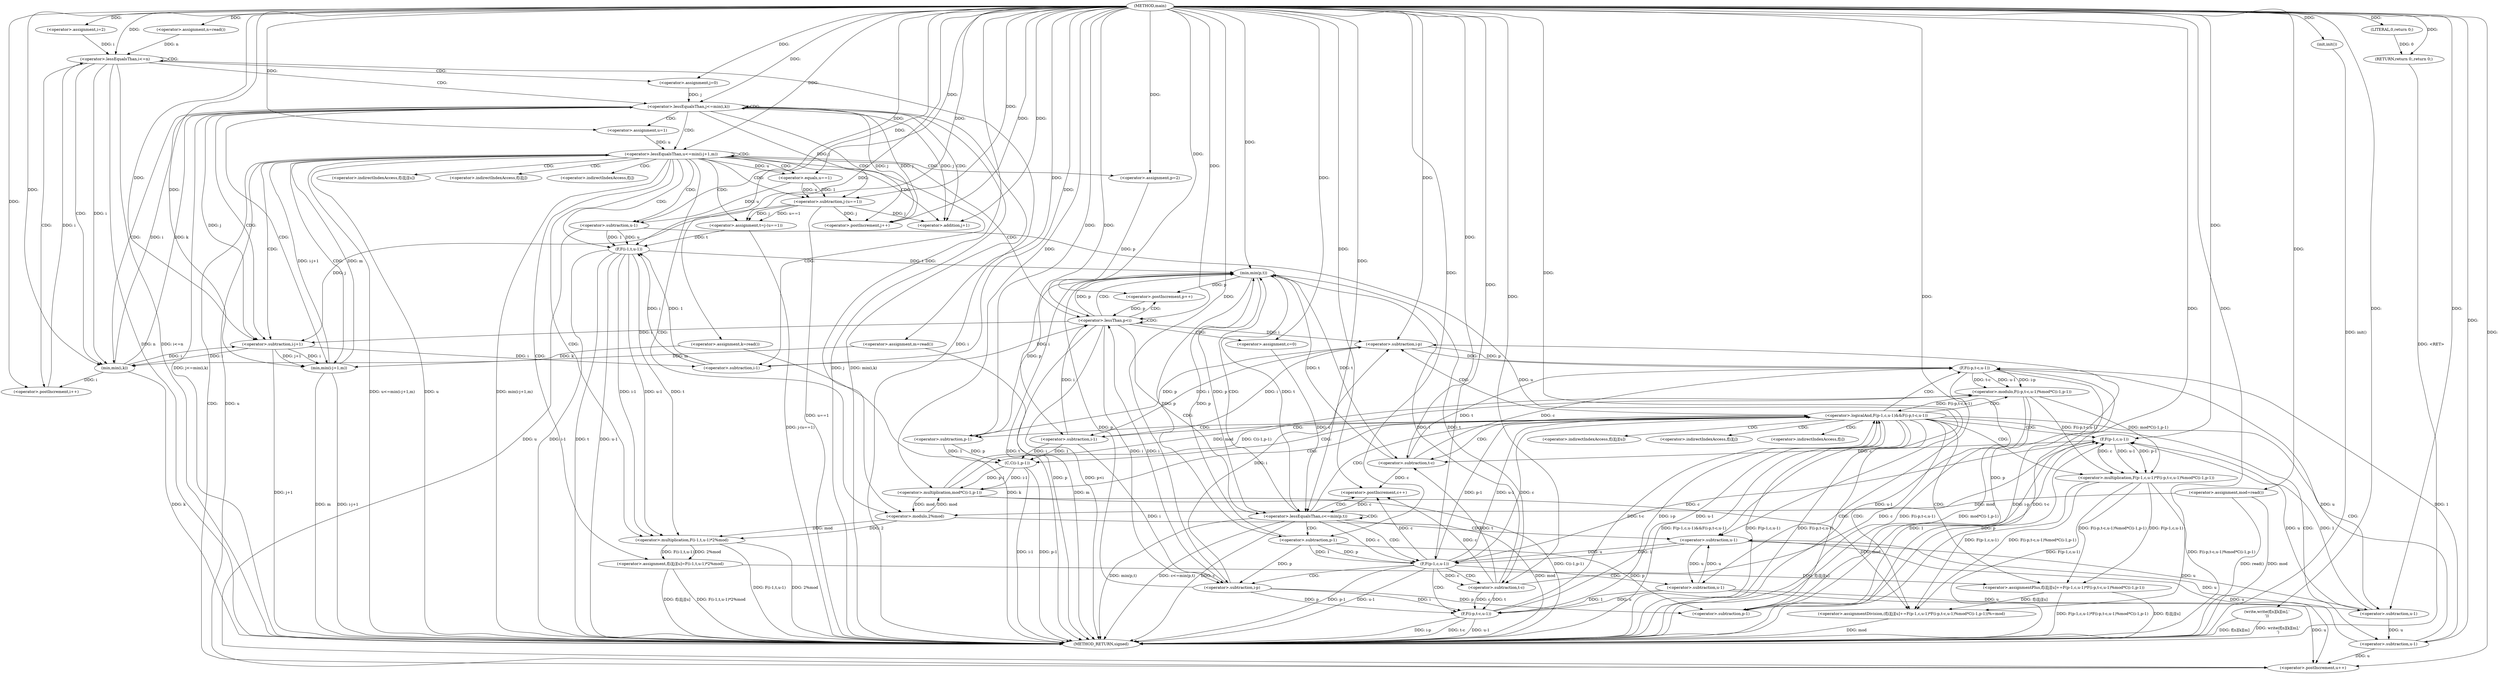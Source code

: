 digraph "main" {  
"1000408" [label = "(METHOD,main)" ]
"1000582" [label = "(METHOD_RETURN,signed)" ]
"1000410" [label = "(<operator>.assignment,n=read())" ]
"1000413" [label = "(<operator>.assignment,m=read())" ]
"1000416" [label = "(<operator>.assignment,k=read())" ]
"1000419" [label = "(<operator>.assignment,mod=read())" ]
"1000422" [label = "(init,init())" ]
"1000571" [label = "(write,write(f[n][k][m],'\n'))" ]
"1000580" [label = "(RETURN,return 0;,return 0;)" ]
"1000425" [label = "(<operator>.assignment,i=2)" ]
"1000428" [label = "(<operator>.lessEqualsThan,i<=n)" ]
"1000431" [label = "(<operator>.postIncrement,i++)" ]
"1000581" [label = "(LITERAL,0,return 0;)" ]
"1000435" [label = "(<operator>.assignment,j=0)" ]
"1000438" [label = "(<operator>.lessEqualsThan,j<=min(i,k))" ]
"1000443" [label = "(<operator>.postIncrement,j++)" ]
"1000447" [label = "(<operator>.assignment,u=1)" ]
"1000450" [label = "(<operator>.lessEqualsThan,u<=min(i-j+1,m))" ]
"1000459" [label = "(<operator>.postIncrement,u++)" ]
"1000440" [label = "(min,min(i,k))" ]
"1000463" [label = "(<operator>.assignment,t=j-(u==1))" ]
"1000470" [label = "(<operator>.assignment,f[i][j][u]=F(i-1,t,u-1)*2%mod)" ]
"1000452" [label = "(min,min(i-j+1,m))" ]
"1000492" [label = "(<operator>.assignment,p=2)" ]
"1000495" [label = "(<operator>.lessThan,p<i)" ]
"1000498" [label = "(<operator>.postIncrement,p++)" ]
"1000453" [label = "(<operator>.subtraction,i-j+1)" ]
"1000465" [label = "(<operator>.subtraction,j-(u==1))" ]
"1000478" [label = "(<operator>.multiplication,F(i-1,t,u-1)*2%mod)" ]
"1000502" [label = "(<operator>.assignment,c=0)" ]
"1000505" [label = "(<operator>.lessEqualsThan,c<=min(p,t))" ]
"1000510" [label = "(<operator>.postIncrement,c++)" ]
"1000455" [label = "(<operator>.addition,j+1)" ]
"1000467" [label = "(<operator>.equals,u==1)" ]
"1000479" [label = "(F,F(i-1,t,u-1))" ]
"1000487" [label = "(<operator>.modulo,2%mod)" ]
"1000513" [label = "(<operator>.logicalAnd,F(p-1,c,u-1)&&F(i-p,t-c,u-1))" ]
"1000532" [label = "(<operator>.assignmentDivision,(f[i][j][u]+=F(p-1,c,u-1)*F(i-p,t-c,u-1)%mod*C(i-1,p-1))%=mod)" ]
"1000480" [label = "(<operator>.subtraction,i-1)" ]
"1000484" [label = "(<operator>.subtraction,u-1)" ]
"1000507" [label = "(min,min(p,t))" ]
"1000514" [label = "(F,F(p-1,c,u-1))" ]
"1000522" [label = "(F,F(i-p,t-c,u-1))" ]
"1000533" [label = "(<operator>.assignmentPlus,f[i][j][u]+=F(p-1,c,u-1)*F(i-p,t-c,u-1)%mod*C(i-1,p-1))" ]
"1000515" [label = "(<operator>.subtraction,p-1)" ]
"1000519" [label = "(<operator>.subtraction,u-1)" ]
"1000523" [label = "(<operator>.subtraction,i-p)" ]
"1000526" [label = "(<operator>.subtraction,t-c)" ]
"1000529" [label = "(<operator>.subtraction,u-1)" ]
"1000541" [label = "(<operator>.multiplication,F(p-1,c,u-1)*F(i-p,t-c,u-1)%mod*C(i-1,p-1))" ]
"1000542" [label = "(F,F(p-1,c,u-1))" ]
"1000550" [label = "(<operator>.modulo,F(i-p,t-c,u-1)%mod*C(i-1,p-1))" ]
"1000543" [label = "(<operator>.subtraction,p-1)" ]
"1000547" [label = "(<operator>.subtraction,u-1)" ]
"1000551" [label = "(F,F(i-p,t-c,u-1))" ]
"1000561" [label = "(<operator>.multiplication,mod*C(i-1,p-1))" ]
"1000552" [label = "(<operator>.subtraction,i-p)" ]
"1000555" [label = "(<operator>.subtraction,t-c)" ]
"1000558" [label = "(<operator>.subtraction,u-1)" ]
"1000563" [label = "(C,C(i-1,p-1))" ]
"1000564" [label = "(<operator>.subtraction,i-1)" ]
"1000567" [label = "(<operator>.subtraction,p-1)" ]
"1000471" [label = "(<operator>.indirectIndexAccess,f[i][j][u])" ]
"1000472" [label = "(<operator>.indirectIndexAccess,f[i][j])" ]
"1000473" [label = "(<operator>.indirectIndexAccess,f[i])" ]
"1000534" [label = "(<operator>.indirectIndexAccess,f[i][j][u])" ]
"1000535" [label = "(<operator>.indirectIndexAccess,f[i][j])" ]
"1000536" [label = "(<operator>.indirectIndexAccess,f[i])" ]
  "1000580" -> "1000582"  [ label = "DDG: <RET>"] 
  "1000413" -> "1000582"  [ label = "DDG: m"] 
  "1000416" -> "1000582"  [ label = "DDG: k"] 
  "1000419" -> "1000582"  [ label = "DDG: mod"] 
  "1000419" -> "1000582"  [ label = "DDG: read()"] 
  "1000422" -> "1000582"  [ label = "DDG: init()"] 
  "1000428" -> "1000582"  [ label = "DDG: i"] 
  "1000428" -> "1000582"  [ label = "DDG: n"] 
  "1000428" -> "1000582"  [ label = "DDG: i<=n"] 
  "1000571" -> "1000582"  [ label = "DDG: f[n][k][m]"] 
  "1000571" -> "1000582"  [ label = "DDG: write(f[n][k][m],'\n')"] 
  "1000438" -> "1000582"  [ label = "DDG: j"] 
  "1000440" -> "1000582"  [ label = "DDG: k"] 
  "1000438" -> "1000582"  [ label = "DDG: min(i,k)"] 
  "1000438" -> "1000582"  [ label = "DDG: j<=min(i,k)"] 
  "1000450" -> "1000582"  [ label = "DDG: u"] 
  "1000453" -> "1000582"  [ label = "DDG: j+1"] 
  "1000452" -> "1000582"  [ label = "DDG: i-j+1"] 
  "1000452" -> "1000582"  [ label = "DDG: m"] 
  "1000450" -> "1000582"  [ label = "DDG: min(i-j+1,m)"] 
  "1000450" -> "1000582"  [ label = "DDG: u<=min(i-j+1,m)"] 
  "1000465" -> "1000582"  [ label = "DDG: u==1"] 
  "1000463" -> "1000582"  [ label = "DDG: j-(u==1)"] 
  "1000470" -> "1000582"  [ label = "DDG: f[i][j][u]"] 
  "1000479" -> "1000582"  [ label = "DDG: i-1"] 
  "1000479" -> "1000582"  [ label = "DDG: t"] 
  "1000479" -> "1000582"  [ label = "DDG: u-1"] 
  "1000478" -> "1000582"  [ label = "DDG: F(i-1,t,u-1)"] 
  "1000487" -> "1000582"  [ label = "DDG: mod"] 
  "1000478" -> "1000582"  [ label = "DDG: 2%mod"] 
  "1000470" -> "1000582"  [ label = "DDG: F(i-1,t,u-1)*2%mod"] 
  "1000495" -> "1000582"  [ label = "DDG: p"] 
  "1000495" -> "1000582"  [ label = "DDG: p<i"] 
  "1000505" -> "1000582"  [ label = "DDG: c"] 
  "1000507" -> "1000582"  [ label = "DDG: t"] 
  "1000505" -> "1000582"  [ label = "DDG: min(p,t)"] 
  "1000505" -> "1000582"  [ label = "DDG: c<=min(p,t)"] 
  "1000514" -> "1000582"  [ label = "DDG: p-1"] 
  "1000514" -> "1000582"  [ label = "DDG: u-1"] 
  "1000513" -> "1000582"  [ label = "DDG: F(p-1,c,u-1)"] 
  "1000522" -> "1000582"  [ label = "DDG: i-p"] 
  "1000522" -> "1000582"  [ label = "DDG: t-c"] 
  "1000522" -> "1000582"  [ label = "DDG: u-1"] 
  "1000513" -> "1000582"  [ label = "DDG: F(i-p,t-c,u-1)"] 
  "1000513" -> "1000582"  [ label = "DDG: F(p-1,c,u-1)&&F(i-p,t-c,u-1)"] 
  "1000533" -> "1000582"  [ label = "DDG: f[i][j][u]"] 
  "1000541" -> "1000582"  [ label = "DDG: F(p-1,c,u-1)"] 
  "1000551" -> "1000582"  [ label = "DDG: i-p"] 
  "1000551" -> "1000582"  [ label = "DDG: t-c"] 
  "1000551" -> "1000582"  [ label = "DDG: u-1"] 
  "1000550" -> "1000582"  [ label = "DDG: F(i-p,t-c,u-1)"] 
  "1000563" -> "1000582"  [ label = "DDG: i-1"] 
  "1000563" -> "1000582"  [ label = "DDG: p-1"] 
  "1000561" -> "1000582"  [ label = "DDG: C(i-1,p-1)"] 
  "1000550" -> "1000582"  [ label = "DDG: mod*C(i-1,p-1)"] 
  "1000541" -> "1000582"  [ label = "DDG: F(i-p,t-c,u-1)%mod*C(i-1,p-1)"] 
  "1000533" -> "1000582"  [ label = "DDG: F(p-1,c,u-1)*F(i-p,t-c,u-1)%mod*C(i-1,p-1)"] 
  "1000532" -> "1000582"  [ label = "DDG: mod"] 
  "1000408" -> "1000410"  [ label = "DDG: "] 
  "1000408" -> "1000413"  [ label = "DDG: "] 
  "1000408" -> "1000416"  [ label = "DDG: "] 
  "1000408" -> "1000419"  [ label = "DDG: "] 
  "1000408" -> "1000422"  [ label = "DDG: "] 
  "1000581" -> "1000580"  [ label = "DDG: 0"] 
  "1000408" -> "1000580"  [ label = "DDG: "] 
  "1000408" -> "1000425"  [ label = "DDG: "] 
  "1000408" -> "1000571"  [ label = "DDG: "] 
  "1000408" -> "1000581"  [ label = "DDG: "] 
  "1000425" -> "1000428"  [ label = "DDG: i"] 
  "1000431" -> "1000428"  [ label = "DDG: i"] 
  "1000408" -> "1000428"  [ label = "DDG: "] 
  "1000410" -> "1000428"  [ label = "DDG: n"] 
  "1000440" -> "1000431"  [ label = "DDG: i"] 
  "1000408" -> "1000431"  [ label = "DDG: "] 
  "1000408" -> "1000435"  [ label = "DDG: "] 
  "1000435" -> "1000438"  [ label = "DDG: j"] 
  "1000443" -> "1000438"  [ label = "DDG: j"] 
  "1000408" -> "1000438"  [ label = "DDG: "] 
  "1000440" -> "1000438"  [ label = "DDG: k"] 
  "1000440" -> "1000438"  [ label = "DDG: i"] 
  "1000408" -> "1000443"  [ label = "DDG: "] 
  "1000438" -> "1000443"  [ label = "DDG: j"] 
  "1000465" -> "1000443"  [ label = "DDG: j"] 
  "1000408" -> "1000447"  [ label = "DDG: "] 
  "1000428" -> "1000440"  [ label = "DDG: i"] 
  "1000453" -> "1000440"  [ label = "DDG: i"] 
  "1000408" -> "1000440"  [ label = "DDG: "] 
  "1000416" -> "1000440"  [ label = "DDG: k"] 
  "1000447" -> "1000450"  [ label = "DDG: u"] 
  "1000459" -> "1000450"  [ label = "DDG: u"] 
  "1000408" -> "1000450"  [ label = "DDG: "] 
  "1000452" -> "1000450"  [ label = "DDG: m"] 
  "1000452" -> "1000450"  [ label = "DDG: i-j+1"] 
  "1000484" -> "1000459"  [ label = "DDG: u"] 
  "1000519" -> "1000459"  [ label = "DDG: u"] 
  "1000529" -> "1000459"  [ label = "DDG: u"] 
  "1000558" -> "1000459"  [ label = "DDG: u"] 
  "1000408" -> "1000459"  [ label = "DDG: "] 
  "1000465" -> "1000463"  [ label = "DDG: u==1"] 
  "1000465" -> "1000463"  [ label = "DDG: j"] 
  "1000478" -> "1000470"  [ label = "DDG: F(i-1,t,u-1)"] 
  "1000478" -> "1000470"  [ label = "DDG: 2%mod"] 
  "1000453" -> "1000452"  [ label = "DDG: j+1"] 
  "1000453" -> "1000452"  [ label = "DDG: i"] 
  "1000413" -> "1000452"  [ label = "DDG: m"] 
  "1000408" -> "1000452"  [ label = "DDG: "] 
  "1000408" -> "1000463"  [ label = "DDG: "] 
  "1000408" -> "1000492"  [ label = "DDG: "] 
  "1000440" -> "1000453"  [ label = "DDG: i"] 
  "1000495" -> "1000453"  [ label = "DDG: i"] 
  "1000408" -> "1000453"  [ label = "DDG: "] 
  "1000438" -> "1000453"  [ label = "DDG: j"] 
  "1000465" -> "1000453"  [ label = "DDG: j"] 
  "1000408" -> "1000465"  [ label = "DDG: "] 
  "1000438" -> "1000465"  [ label = "DDG: j"] 
  "1000467" -> "1000465"  [ label = "DDG: 1"] 
  "1000467" -> "1000465"  [ label = "DDG: u"] 
  "1000479" -> "1000478"  [ label = "DDG: u-1"] 
  "1000479" -> "1000478"  [ label = "DDG: t"] 
  "1000479" -> "1000478"  [ label = "DDG: i-1"] 
  "1000487" -> "1000478"  [ label = "DDG: 2"] 
  "1000487" -> "1000478"  [ label = "DDG: mod"] 
  "1000492" -> "1000495"  [ label = "DDG: p"] 
  "1000498" -> "1000495"  [ label = "DDG: p"] 
  "1000408" -> "1000495"  [ label = "DDG: "] 
  "1000480" -> "1000495"  [ label = "DDG: i"] 
  "1000523" -> "1000495"  [ label = "DDG: i"] 
  "1000564" -> "1000495"  [ label = "DDG: i"] 
  "1000507" -> "1000498"  [ label = "DDG: p"] 
  "1000408" -> "1000498"  [ label = "DDG: "] 
  "1000408" -> "1000502"  [ label = "DDG: "] 
  "1000438" -> "1000455"  [ label = "DDG: j"] 
  "1000465" -> "1000455"  [ label = "DDG: j"] 
  "1000408" -> "1000455"  [ label = "DDG: "] 
  "1000450" -> "1000467"  [ label = "DDG: u"] 
  "1000408" -> "1000467"  [ label = "DDG: "] 
  "1000480" -> "1000479"  [ label = "DDG: i"] 
  "1000480" -> "1000479"  [ label = "DDG: 1"] 
  "1000484" -> "1000479"  [ label = "DDG: u"] 
  "1000484" -> "1000479"  [ label = "DDG: 1"] 
  "1000463" -> "1000479"  [ label = "DDG: t"] 
  "1000408" -> "1000479"  [ label = "DDG: "] 
  "1000408" -> "1000487"  [ label = "DDG: "] 
  "1000419" -> "1000487"  [ label = "DDG: mod"] 
  "1000561" -> "1000487"  [ label = "DDG: mod"] 
  "1000502" -> "1000505"  [ label = "DDG: c"] 
  "1000510" -> "1000505"  [ label = "DDG: c"] 
  "1000408" -> "1000505"  [ label = "DDG: "] 
  "1000507" -> "1000505"  [ label = "DDG: p"] 
  "1000507" -> "1000505"  [ label = "DDG: t"] 
  "1000514" -> "1000510"  [ label = "DDG: c"] 
  "1000526" -> "1000510"  [ label = "DDG: c"] 
  "1000555" -> "1000510"  [ label = "DDG: c"] 
  "1000408" -> "1000510"  [ label = "DDG: "] 
  "1000561" -> "1000532"  [ label = "DDG: mod"] 
  "1000408" -> "1000532"  [ label = "DDG: "] 
  "1000453" -> "1000480"  [ label = "DDG: i"] 
  "1000408" -> "1000480"  [ label = "DDG: "] 
  "1000467" -> "1000484"  [ label = "DDG: u"] 
  "1000408" -> "1000484"  [ label = "DDG: "] 
  "1000495" -> "1000507"  [ label = "DDG: p"] 
  "1000515" -> "1000507"  [ label = "DDG: p"] 
  "1000523" -> "1000507"  [ label = "DDG: p"] 
  "1000567" -> "1000507"  [ label = "DDG: p"] 
  "1000408" -> "1000507"  [ label = "DDG: "] 
  "1000479" -> "1000507"  [ label = "DDG: t"] 
  "1000526" -> "1000507"  [ label = "DDG: t"] 
  "1000555" -> "1000507"  [ label = "DDG: t"] 
  "1000514" -> "1000513"  [ label = "DDG: c"] 
  "1000514" -> "1000513"  [ label = "DDG: p-1"] 
  "1000514" -> "1000513"  [ label = "DDG: u-1"] 
  "1000522" -> "1000513"  [ label = "DDG: t-c"] 
  "1000522" -> "1000513"  [ label = "DDG: i-p"] 
  "1000522" -> "1000513"  [ label = "DDG: u-1"] 
  "1000550" -> "1000513"  [ label = "DDG: F(i-p,t-c,u-1)"] 
  "1000533" -> "1000532"  [ label = "DDG: f[i][j][u]"] 
  "1000541" -> "1000532"  [ label = "DDG: F(p-1,c,u-1)"] 
  "1000541" -> "1000532"  [ label = "DDG: F(i-p,t-c,u-1)%mod*C(i-1,p-1)"] 
  "1000515" -> "1000514"  [ label = "DDG: p"] 
  "1000515" -> "1000514"  [ label = "DDG: 1"] 
  "1000505" -> "1000514"  [ label = "DDG: c"] 
  "1000408" -> "1000514"  [ label = "DDG: "] 
  "1000519" -> "1000514"  [ label = "DDG: u"] 
  "1000519" -> "1000514"  [ label = "DDG: 1"] 
  "1000523" -> "1000522"  [ label = "DDG: i"] 
  "1000523" -> "1000522"  [ label = "DDG: p"] 
  "1000526" -> "1000522"  [ label = "DDG: c"] 
  "1000526" -> "1000522"  [ label = "DDG: t"] 
  "1000529" -> "1000522"  [ label = "DDG: u"] 
  "1000529" -> "1000522"  [ label = "DDG: 1"] 
  "1000470" -> "1000533"  [ label = "DDG: f[i][j][u]"] 
  "1000541" -> "1000533"  [ label = "DDG: F(p-1,c,u-1)"] 
  "1000541" -> "1000533"  [ label = "DDG: F(i-p,t-c,u-1)%mod*C(i-1,p-1)"] 
  "1000507" -> "1000515"  [ label = "DDG: p"] 
  "1000408" -> "1000515"  [ label = "DDG: "] 
  "1000484" -> "1000519"  [ label = "DDG: u"] 
  "1000529" -> "1000519"  [ label = "DDG: u"] 
  "1000558" -> "1000519"  [ label = "DDG: u"] 
  "1000408" -> "1000519"  [ label = "DDG: "] 
  "1000495" -> "1000523"  [ label = "DDG: i"] 
  "1000564" -> "1000523"  [ label = "DDG: i"] 
  "1000408" -> "1000523"  [ label = "DDG: "] 
  "1000515" -> "1000523"  [ label = "DDG: p"] 
  "1000507" -> "1000526"  [ label = "DDG: t"] 
  "1000408" -> "1000526"  [ label = "DDG: "] 
  "1000514" -> "1000526"  [ label = "DDG: c"] 
  "1000519" -> "1000529"  [ label = "DDG: u"] 
  "1000408" -> "1000529"  [ label = "DDG: "] 
  "1000542" -> "1000541"  [ label = "DDG: p-1"] 
  "1000542" -> "1000541"  [ label = "DDG: c"] 
  "1000542" -> "1000541"  [ label = "DDG: u-1"] 
  "1000550" -> "1000541"  [ label = "DDG: mod*C(i-1,p-1)"] 
  "1000550" -> "1000541"  [ label = "DDG: F(i-p,t-c,u-1)"] 
  "1000543" -> "1000542"  [ label = "DDG: 1"] 
  "1000543" -> "1000542"  [ label = "DDG: p"] 
  "1000514" -> "1000542"  [ label = "DDG: c"] 
  "1000526" -> "1000542"  [ label = "DDG: c"] 
  "1000408" -> "1000542"  [ label = "DDG: "] 
  "1000547" -> "1000542"  [ label = "DDG: u"] 
  "1000547" -> "1000542"  [ label = "DDG: 1"] 
  "1000551" -> "1000550"  [ label = "DDG: u-1"] 
  "1000551" -> "1000550"  [ label = "DDG: i-p"] 
  "1000551" -> "1000550"  [ label = "DDG: t-c"] 
  "1000561" -> "1000550"  [ label = "DDG: mod"] 
  "1000561" -> "1000550"  [ label = "DDG: C(i-1,p-1)"] 
  "1000515" -> "1000543"  [ label = "DDG: p"] 
  "1000523" -> "1000543"  [ label = "DDG: p"] 
  "1000408" -> "1000543"  [ label = "DDG: "] 
  "1000519" -> "1000547"  [ label = "DDG: u"] 
  "1000529" -> "1000547"  [ label = "DDG: u"] 
  "1000408" -> "1000547"  [ label = "DDG: "] 
  "1000552" -> "1000551"  [ label = "DDG: i"] 
  "1000552" -> "1000551"  [ label = "DDG: p"] 
  "1000558" -> "1000551"  [ label = "DDG: 1"] 
  "1000558" -> "1000551"  [ label = "DDG: u"] 
  "1000555" -> "1000551"  [ label = "DDG: t"] 
  "1000555" -> "1000551"  [ label = "DDG: c"] 
  "1000487" -> "1000561"  [ label = "DDG: mod"] 
  "1000408" -> "1000561"  [ label = "DDG: "] 
  "1000563" -> "1000561"  [ label = "DDG: p-1"] 
  "1000563" -> "1000561"  [ label = "DDG: i-1"] 
  "1000495" -> "1000552"  [ label = "DDG: i"] 
  "1000523" -> "1000552"  [ label = "DDG: i"] 
  "1000564" -> "1000552"  [ label = "DDG: i"] 
  "1000408" -> "1000552"  [ label = "DDG: "] 
  "1000543" -> "1000552"  [ label = "DDG: p"] 
  "1000507" -> "1000555"  [ label = "DDG: t"] 
  "1000526" -> "1000555"  [ label = "DDG: t"] 
  "1000408" -> "1000555"  [ label = "DDG: "] 
  "1000542" -> "1000555"  [ label = "DDG: c"] 
  "1000547" -> "1000558"  [ label = "DDG: u"] 
  "1000408" -> "1000558"  [ label = "DDG: "] 
  "1000564" -> "1000563"  [ label = "DDG: i"] 
  "1000564" -> "1000563"  [ label = "DDG: 1"] 
  "1000567" -> "1000563"  [ label = "DDG: 1"] 
  "1000567" -> "1000563"  [ label = "DDG: p"] 
  "1000552" -> "1000564"  [ label = "DDG: i"] 
  "1000408" -> "1000564"  [ label = "DDG: "] 
  "1000552" -> "1000567"  [ label = "DDG: p"] 
  "1000408" -> "1000567"  [ label = "DDG: "] 
  "1000428" -> "1000431"  [ label = "CDG: "] 
  "1000428" -> "1000435"  [ label = "CDG: "] 
  "1000428" -> "1000428"  [ label = "CDG: "] 
  "1000428" -> "1000438"  [ label = "CDG: "] 
  "1000428" -> "1000440"  [ label = "CDG: "] 
  "1000438" -> "1000443"  [ label = "CDG: "] 
  "1000438" -> "1000447"  [ label = "CDG: "] 
  "1000438" -> "1000453"  [ label = "CDG: "] 
  "1000438" -> "1000438"  [ label = "CDG: "] 
  "1000438" -> "1000452"  [ label = "CDG: "] 
  "1000438" -> "1000450"  [ label = "CDG: "] 
  "1000438" -> "1000440"  [ label = "CDG: "] 
  "1000438" -> "1000455"  [ label = "CDG: "] 
  "1000450" -> "1000465"  [ label = "CDG: "] 
  "1000450" -> "1000473"  [ label = "CDG: "] 
  "1000450" -> "1000479"  [ label = "CDG: "] 
  "1000450" -> "1000495"  [ label = "CDG: "] 
  "1000450" -> "1000492"  [ label = "CDG: "] 
  "1000450" -> "1000467"  [ label = "CDG: "] 
  "1000450" -> "1000470"  [ label = "CDG: "] 
  "1000450" -> "1000472"  [ label = "CDG: "] 
  "1000450" -> "1000480"  [ label = "CDG: "] 
  "1000450" -> "1000453"  [ label = "CDG: "] 
  "1000450" -> "1000471"  [ label = "CDG: "] 
  "1000450" -> "1000463"  [ label = "CDG: "] 
  "1000450" -> "1000478"  [ label = "CDG: "] 
  "1000450" -> "1000459"  [ label = "CDG: "] 
  "1000450" -> "1000452"  [ label = "CDG: "] 
  "1000450" -> "1000487"  [ label = "CDG: "] 
  "1000450" -> "1000450"  [ label = "CDG: "] 
  "1000450" -> "1000484"  [ label = "CDG: "] 
  "1000450" -> "1000455"  [ label = "CDG: "] 
  "1000495" -> "1000495"  [ label = "CDG: "] 
  "1000495" -> "1000498"  [ label = "CDG: "] 
  "1000495" -> "1000502"  [ label = "CDG: "] 
  "1000495" -> "1000505"  [ label = "CDG: "] 
  "1000495" -> "1000507"  [ label = "CDG: "] 
  "1000505" -> "1000514"  [ label = "CDG: "] 
  "1000505" -> "1000513"  [ label = "CDG: "] 
  "1000505" -> "1000510"  [ label = "CDG: "] 
  "1000505" -> "1000519"  [ label = "CDG: "] 
  "1000505" -> "1000505"  [ label = "CDG: "] 
  "1000505" -> "1000515"  [ label = "CDG: "] 
  "1000505" -> "1000507"  [ label = "CDG: "] 
  "1000513" -> "1000567"  [ label = "CDG: "] 
  "1000513" -> "1000550"  [ label = "CDG: "] 
  "1000513" -> "1000541"  [ label = "CDG: "] 
  "1000513" -> "1000533"  [ label = "CDG: "] 
  "1000513" -> "1000543"  [ label = "CDG: "] 
  "1000513" -> "1000561"  [ label = "CDG: "] 
  "1000513" -> "1000563"  [ label = "CDG: "] 
  "1000513" -> "1000551"  [ label = "CDG: "] 
  "1000513" -> "1000552"  [ label = "CDG: "] 
  "1000513" -> "1000558"  [ label = "CDG: "] 
  "1000513" -> "1000536"  [ label = "CDG: "] 
  "1000513" -> "1000555"  [ label = "CDG: "] 
  "1000513" -> "1000532"  [ label = "CDG: "] 
  "1000513" -> "1000547"  [ label = "CDG: "] 
  "1000513" -> "1000564"  [ label = "CDG: "] 
  "1000513" -> "1000535"  [ label = "CDG: "] 
  "1000513" -> "1000534"  [ label = "CDG: "] 
  "1000513" -> "1000542"  [ label = "CDG: "] 
  "1000514" -> "1000526"  [ label = "CDG: "] 
  "1000514" -> "1000529"  [ label = "CDG: "] 
  "1000514" -> "1000522"  [ label = "CDG: "] 
  "1000514" -> "1000523"  [ label = "CDG: "] 
}
